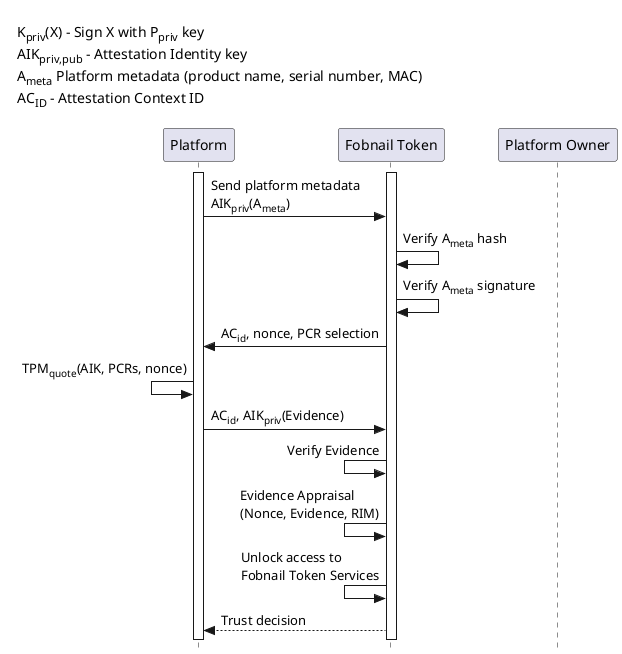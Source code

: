 @startuml Fobnail Attestation

skinparam LegendBorderThickness 0
skinparam LegendBackgroundColor #white
skinparam style strictuml
participant "Platform"
participant "Fobnail Token" as FT
participant "Platform Owner" as PO

legend top left
    K<sub>priv</sub>(X) - Sign X with P<sub>priv</sub> key
    AIK<sub>priv,pub</sub> - Attestation Identity key
    A<sub>meta</sub> Platform metadata (product name, serial number, MAC)
    AC<sub>ID</sub> - Attestation Context ID
endlegend

activate FT
activate Platform

Platform -> FT: Send platform metadata\nAIK<sub>priv</sub>(A<sub>meta</sub>)
FT -> FT: Verify A<sub>meta</sub> hash
FT -> FT: Verify A<sub>meta</sub> signature
FT -> Platform: AC<sub>id</sub>, nonce, PCR selection
Platform <- Platform: TPM<sub>quote</sub>(AIK, PCRs, nonce)
Platform -> FT: AC<sub>id</sub>, AIK<sub>priv</sub>(Evidence)
FT <- FT: Verify Evidence
FT <- FT: Evidence Appraisal\n(Nonce, Evidence, RIM)
FT <- FT: Unlock access to\nFobnail Token Services
FT --> Platform: Trust decision

@enduml
